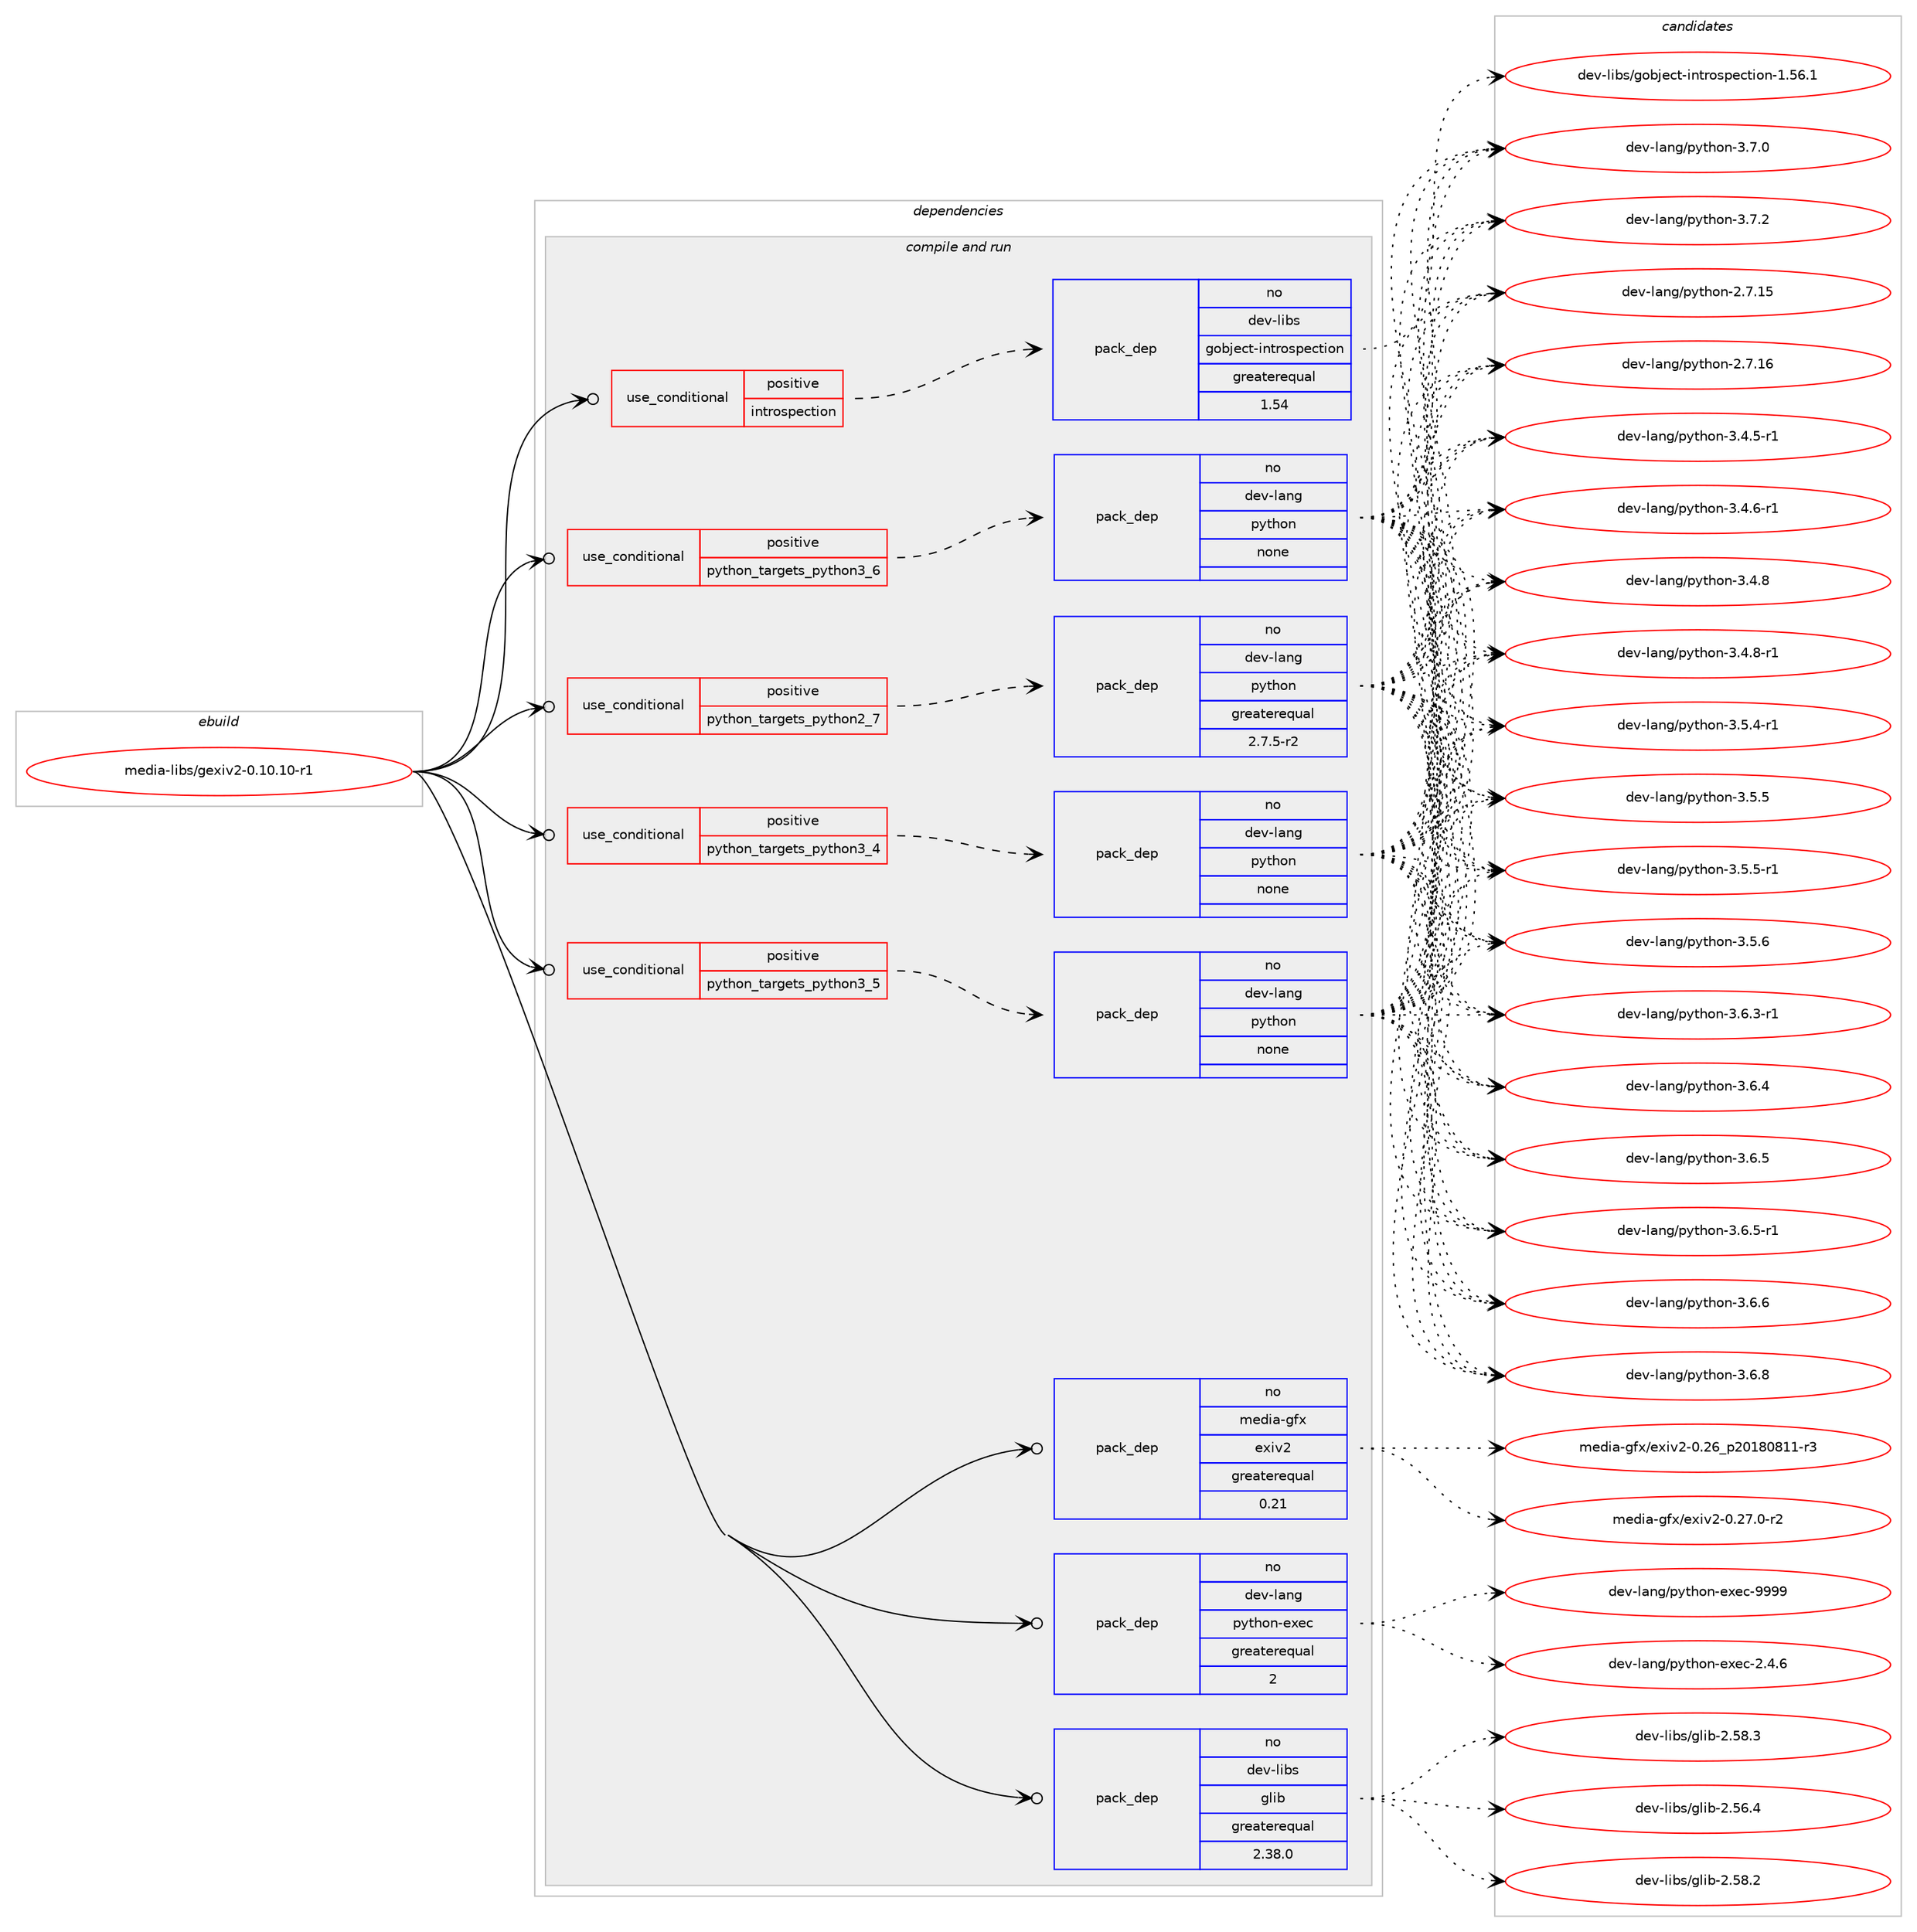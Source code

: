 digraph prolog {

# *************
# Graph options
# *************

newrank=true;
concentrate=true;
compound=true;
graph [rankdir=LR,fontname=Helvetica,fontsize=10,ranksep=1.5];#, ranksep=2.5, nodesep=0.2];
edge  [arrowhead=vee];
node  [fontname=Helvetica,fontsize=10];

# **********
# The ebuild
# **********

subgraph cluster_leftcol {
color=gray;
rank=same;
label=<<i>ebuild</i>>;
id [label="media-libs/gexiv2-0.10.10-r1", color=red, width=4, href="../media-libs/gexiv2-0.10.10-r1.svg"];
}

# ****************
# The dependencies
# ****************

subgraph cluster_midcol {
color=gray;
label=<<i>dependencies</i>>;
subgraph cluster_compile {
fillcolor="#eeeeee";
style=filled;
label=<<i>compile</i>>;
}
subgraph cluster_compileandrun {
fillcolor="#eeeeee";
style=filled;
label=<<i>compile and run</i>>;
subgraph cond433972 {
dependency1610657 [label=<<TABLE BORDER="0" CELLBORDER="1" CELLSPACING="0" CELLPADDING="4"><TR><TD ROWSPAN="3" CELLPADDING="10">use_conditional</TD></TR><TR><TD>positive</TD></TR><TR><TD>introspection</TD></TR></TABLE>>, shape=none, color=red];
subgraph pack1150970 {
dependency1610658 [label=<<TABLE BORDER="0" CELLBORDER="1" CELLSPACING="0" CELLPADDING="4" WIDTH="220"><TR><TD ROWSPAN="6" CELLPADDING="30">pack_dep</TD></TR><TR><TD WIDTH="110">no</TD></TR><TR><TD>dev-libs</TD></TR><TR><TD>gobject-introspection</TD></TR><TR><TD>greaterequal</TD></TR><TR><TD>1.54</TD></TR></TABLE>>, shape=none, color=blue];
}
dependency1610657:e -> dependency1610658:w [weight=20,style="dashed",arrowhead="vee"];
}
id:e -> dependency1610657:w [weight=20,style="solid",arrowhead="odotvee"];
subgraph cond433973 {
dependency1610659 [label=<<TABLE BORDER="0" CELLBORDER="1" CELLSPACING="0" CELLPADDING="4"><TR><TD ROWSPAN="3" CELLPADDING="10">use_conditional</TD></TR><TR><TD>positive</TD></TR><TR><TD>python_targets_python2_7</TD></TR></TABLE>>, shape=none, color=red];
subgraph pack1150971 {
dependency1610660 [label=<<TABLE BORDER="0" CELLBORDER="1" CELLSPACING="0" CELLPADDING="4" WIDTH="220"><TR><TD ROWSPAN="6" CELLPADDING="30">pack_dep</TD></TR><TR><TD WIDTH="110">no</TD></TR><TR><TD>dev-lang</TD></TR><TR><TD>python</TD></TR><TR><TD>greaterequal</TD></TR><TR><TD>2.7.5-r2</TD></TR></TABLE>>, shape=none, color=blue];
}
dependency1610659:e -> dependency1610660:w [weight=20,style="dashed",arrowhead="vee"];
}
id:e -> dependency1610659:w [weight=20,style="solid",arrowhead="odotvee"];
subgraph cond433974 {
dependency1610661 [label=<<TABLE BORDER="0" CELLBORDER="1" CELLSPACING="0" CELLPADDING="4"><TR><TD ROWSPAN="3" CELLPADDING="10">use_conditional</TD></TR><TR><TD>positive</TD></TR><TR><TD>python_targets_python3_4</TD></TR></TABLE>>, shape=none, color=red];
subgraph pack1150972 {
dependency1610662 [label=<<TABLE BORDER="0" CELLBORDER="1" CELLSPACING="0" CELLPADDING="4" WIDTH="220"><TR><TD ROWSPAN="6" CELLPADDING="30">pack_dep</TD></TR><TR><TD WIDTH="110">no</TD></TR><TR><TD>dev-lang</TD></TR><TR><TD>python</TD></TR><TR><TD>none</TD></TR><TR><TD></TD></TR></TABLE>>, shape=none, color=blue];
}
dependency1610661:e -> dependency1610662:w [weight=20,style="dashed",arrowhead="vee"];
}
id:e -> dependency1610661:w [weight=20,style="solid",arrowhead="odotvee"];
subgraph cond433975 {
dependency1610663 [label=<<TABLE BORDER="0" CELLBORDER="1" CELLSPACING="0" CELLPADDING="4"><TR><TD ROWSPAN="3" CELLPADDING="10">use_conditional</TD></TR><TR><TD>positive</TD></TR><TR><TD>python_targets_python3_5</TD></TR></TABLE>>, shape=none, color=red];
subgraph pack1150973 {
dependency1610664 [label=<<TABLE BORDER="0" CELLBORDER="1" CELLSPACING="0" CELLPADDING="4" WIDTH="220"><TR><TD ROWSPAN="6" CELLPADDING="30">pack_dep</TD></TR><TR><TD WIDTH="110">no</TD></TR><TR><TD>dev-lang</TD></TR><TR><TD>python</TD></TR><TR><TD>none</TD></TR><TR><TD></TD></TR></TABLE>>, shape=none, color=blue];
}
dependency1610663:e -> dependency1610664:w [weight=20,style="dashed",arrowhead="vee"];
}
id:e -> dependency1610663:w [weight=20,style="solid",arrowhead="odotvee"];
subgraph cond433976 {
dependency1610665 [label=<<TABLE BORDER="0" CELLBORDER="1" CELLSPACING="0" CELLPADDING="4"><TR><TD ROWSPAN="3" CELLPADDING="10">use_conditional</TD></TR><TR><TD>positive</TD></TR><TR><TD>python_targets_python3_6</TD></TR></TABLE>>, shape=none, color=red];
subgraph pack1150974 {
dependency1610666 [label=<<TABLE BORDER="0" CELLBORDER="1" CELLSPACING="0" CELLPADDING="4" WIDTH="220"><TR><TD ROWSPAN="6" CELLPADDING="30">pack_dep</TD></TR><TR><TD WIDTH="110">no</TD></TR><TR><TD>dev-lang</TD></TR><TR><TD>python</TD></TR><TR><TD>none</TD></TR><TR><TD></TD></TR></TABLE>>, shape=none, color=blue];
}
dependency1610665:e -> dependency1610666:w [weight=20,style="dashed",arrowhead="vee"];
}
id:e -> dependency1610665:w [weight=20,style="solid",arrowhead="odotvee"];
subgraph pack1150975 {
dependency1610667 [label=<<TABLE BORDER="0" CELLBORDER="1" CELLSPACING="0" CELLPADDING="4" WIDTH="220"><TR><TD ROWSPAN="6" CELLPADDING="30">pack_dep</TD></TR><TR><TD WIDTH="110">no</TD></TR><TR><TD>dev-lang</TD></TR><TR><TD>python-exec</TD></TR><TR><TD>greaterequal</TD></TR><TR><TD>2</TD></TR></TABLE>>, shape=none, color=blue];
}
id:e -> dependency1610667:w [weight=20,style="solid",arrowhead="odotvee"];
subgraph pack1150976 {
dependency1610668 [label=<<TABLE BORDER="0" CELLBORDER="1" CELLSPACING="0" CELLPADDING="4" WIDTH="220"><TR><TD ROWSPAN="6" CELLPADDING="30">pack_dep</TD></TR><TR><TD WIDTH="110">no</TD></TR><TR><TD>dev-libs</TD></TR><TR><TD>glib</TD></TR><TR><TD>greaterequal</TD></TR><TR><TD>2.38.0</TD></TR></TABLE>>, shape=none, color=blue];
}
id:e -> dependency1610668:w [weight=20,style="solid",arrowhead="odotvee"];
subgraph pack1150977 {
dependency1610669 [label=<<TABLE BORDER="0" CELLBORDER="1" CELLSPACING="0" CELLPADDING="4" WIDTH="220"><TR><TD ROWSPAN="6" CELLPADDING="30">pack_dep</TD></TR><TR><TD WIDTH="110">no</TD></TR><TR><TD>media-gfx</TD></TR><TR><TD>exiv2</TD></TR><TR><TD>greaterequal</TD></TR><TR><TD>0.21</TD></TR></TABLE>>, shape=none, color=blue];
}
id:e -> dependency1610669:w [weight=20,style="solid",arrowhead="odotvee"];
}
subgraph cluster_run {
fillcolor="#eeeeee";
style=filled;
label=<<i>run</i>>;
}
}

# **************
# The candidates
# **************

subgraph cluster_choices {
rank=same;
color=gray;
label=<<i>candidates</i>>;

subgraph choice1150970 {
color=black;
nodesep=1;
choice1001011184510810598115471031119810610199116451051101161141111151121019911610511111045494653544649 [label="dev-libs/gobject-introspection-1.56.1", color=red, width=4,href="../dev-libs/gobject-introspection-1.56.1.svg"];
dependency1610658:e -> choice1001011184510810598115471031119810610199116451051101161141111151121019911610511111045494653544649:w [style=dotted,weight="100"];
}
subgraph choice1150971 {
color=black;
nodesep=1;
choice10010111845108971101034711212111610411111045504655464953 [label="dev-lang/python-2.7.15", color=red, width=4,href="../dev-lang/python-2.7.15.svg"];
choice10010111845108971101034711212111610411111045504655464954 [label="dev-lang/python-2.7.16", color=red, width=4,href="../dev-lang/python-2.7.16.svg"];
choice1001011184510897110103471121211161041111104551465246534511449 [label="dev-lang/python-3.4.5-r1", color=red, width=4,href="../dev-lang/python-3.4.5-r1.svg"];
choice1001011184510897110103471121211161041111104551465246544511449 [label="dev-lang/python-3.4.6-r1", color=red, width=4,href="../dev-lang/python-3.4.6-r1.svg"];
choice100101118451089711010347112121116104111110455146524656 [label="dev-lang/python-3.4.8", color=red, width=4,href="../dev-lang/python-3.4.8.svg"];
choice1001011184510897110103471121211161041111104551465246564511449 [label="dev-lang/python-3.4.8-r1", color=red, width=4,href="../dev-lang/python-3.4.8-r1.svg"];
choice1001011184510897110103471121211161041111104551465346524511449 [label="dev-lang/python-3.5.4-r1", color=red, width=4,href="../dev-lang/python-3.5.4-r1.svg"];
choice100101118451089711010347112121116104111110455146534653 [label="dev-lang/python-3.5.5", color=red, width=4,href="../dev-lang/python-3.5.5.svg"];
choice1001011184510897110103471121211161041111104551465346534511449 [label="dev-lang/python-3.5.5-r1", color=red, width=4,href="../dev-lang/python-3.5.5-r1.svg"];
choice100101118451089711010347112121116104111110455146534654 [label="dev-lang/python-3.5.6", color=red, width=4,href="../dev-lang/python-3.5.6.svg"];
choice1001011184510897110103471121211161041111104551465446514511449 [label="dev-lang/python-3.6.3-r1", color=red, width=4,href="../dev-lang/python-3.6.3-r1.svg"];
choice100101118451089711010347112121116104111110455146544652 [label="dev-lang/python-3.6.4", color=red, width=4,href="../dev-lang/python-3.6.4.svg"];
choice100101118451089711010347112121116104111110455146544653 [label="dev-lang/python-3.6.5", color=red, width=4,href="../dev-lang/python-3.6.5.svg"];
choice1001011184510897110103471121211161041111104551465446534511449 [label="dev-lang/python-3.6.5-r1", color=red, width=4,href="../dev-lang/python-3.6.5-r1.svg"];
choice100101118451089711010347112121116104111110455146544654 [label="dev-lang/python-3.6.6", color=red, width=4,href="../dev-lang/python-3.6.6.svg"];
choice100101118451089711010347112121116104111110455146544656 [label="dev-lang/python-3.6.8", color=red, width=4,href="../dev-lang/python-3.6.8.svg"];
choice100101118451089711010347112121116104111110455146554648 [label="dev-lang/python-3.7.0", color=red, width=4,href="../dev-lang/python-3.7.0.svg"];
choice100101118451089711010347112121116104111110455146554650 [label="dev-lang/python-3.7.2", color=red, width=4,href="../dev-lang/python-3.7.2.svg"];
dependency1610660:e -> choice10010111845108971101034711212111610411111045504655464953:w [style=dotted,weight="100"];
dependency1610660:e -> choice10010111845108971101034711212111610411111045504655464954:w [style=dotted,weight="100"];
dependency1610660:e -> choice1001011184510897110103471121211161041111104551465246534511449:w [style=dotted,weight="100"];
dependency1610660:e -> choice1001011184510897110103471121211161041111104551465246544511449:w [style=dotted,weight="100"];
dependency1610660:e -> choice100101118451089711010347112121116104111110455146524656:w [style=dotted,weight="100"];
dependency1610660:e -> choice1001011184510897110103471121211161041111104551465246564511449:w [style=dotted,weight="100"];
dependency1610660:e -> choice1001011184510897110103471121211161041111104551465346524511449:w [style=dotted,weight="100"];
dependency1610660:e -> choice100101118451089711010347112121116104111110455146534653:w [style=dotted,weight="100"];
dependency1610660:e -> choice1001011184510897110103471121211161041111104551465346534511449:w [style=dotted,weight="100"];
dependency1610660:e -> choice100101118451089711010347112121116104111110455146534654:w [style=dotted,weight="100"];
dependency1610660:e -> choice1001011184510897110103471121211161041111104551465446514511449:w [style=dotted,weight="100"];
dependency1610660:e -> choice100101118451089711010347112121116104111110455146544652:w [style=dotted,weight="100"];
dependency1610660:e -> choice100101118451089711010347112121116104111110455146544653:w [style=dotted,weight="100"];
dependency1610660:e -> choice1001011184510897110103471121211161041111104551465446534511449:w [style=dotted,weight="100"];
dependency1610660:e -> choice100101118451089711010347112121116104111110455146544654:w [style=dotted,weight="100"];
dependency1610660:e -> choice100101118451089711010347112121116104111110455146544656:w [style=dotted,weight="100"];
dependency1610660:e -> choice100101118451089711010347112121116104111110455146554648:w [style=dotted,weight="100"];
dependency1610660:e -> choice100101118451089711010347112121116104111110455146554650:w [style=dotted,weight="100"];
}
subgraph choice1150972 {
color=black;
nodesep=1;
choice10010111845108971101034711212111610411111045504655464953 [label="dev-lang/python-2.7.15", color=red, width=4,href="../dev-lang/python-2.7.15.svg"];
choice10010111845108971101034711212111610411111045504655464954 [label="dev-lang/python-2.7.16", color=red, width=4,href="../dev-lang/python-2.7.16.svg"];
choice1001011184510897110103471121211161041111104551465246534511449 [label="dev-lang/python-3.4.5-r1", color=red, width=4,href="../dev-lang/python-3.4.5-r1.svg"];
choice1001011184510897110103471121211161041111104551465246544511449 [label="dev-lang/python-3.4.6-r1", color=red, width=4,href="../dev-lang/python-3.4.6-r1.svg"];
choice100101118451089711010347112121116104111110455146524656 [label="dev-lang/python-3.4.8", color=red, width=4,href="../dev-lang/python-3.4.8.svg"];
choice1001011184510897110103471121211161041111104551465246564511449 [label="dev-lang/python-3.4.8-r1", color=red, width=4,href="../dev-lang/python-3.4.8-r1.svg"];
choice1001011184510897110103471121211161041111104551465346524511449 [label="dev-lang/python-3.5.4-r1", color=red, width=4,href="../dev-lang/python-3.5.4-r1.svg"];
choice100101118451089711010347112121116104111110455146534653 [label="dev-lang/python-3.5.5", color=red, width=4,href="../dev-lang/python-3.5.5.svg"];
choice1001011184510897110103471121211161041111104551465346534511449 [label="dev-lang/python-3.5.5-r1", color=red, width=4,href="../dev-lang/python-3.5.5-r1.svg"];
choice100101118451089711010347112121116104111110455146534654 [label="dev-lang/python-3.5.6", color=red, width=4,href="../dev-lang/python-3.5.6.svg"];
choice1001011184510897110103471121211161041111104551465446514511449 [label="dev-lang/python-3.6.3-r1", color=red, width=4,href="../dev-lang/python-3.6.3-r1.svg"];
choice100101118451089711010347112121116104111110455146544652 [label="dev-lang/python-3.6.4", color=red, width=4,href="../dev-lang/python-3.6.4.svg"];
choice100101118451089711010347112121116104111110455146544653 [label="dev-lang/python-3.6.5", color=red, width=4,href="../dev-lang/python-3.6.5.svg"];
choice1001011184510897110103471121211161041111104551465446534511449 [label="dev-lang/python-3.6.5-r1", color=red, width=4,href="../dev-lang/python-3.6.5-r1.svg"];
choice100101118451089711010347112121116104111110455146544654 [label="dev-lang/python-3.6.6", color=red, width=4,href="../dev-lang/python-3.6.6.svg"];
choice100101118451089711010347112121116104111110455146544656 [label="dev-lang/python-3.6.8", color=red, width=4,href="../dev-lang/python-3.6.8.svg"];
choice100101118451089711010347112121116104111110455146554648 [label="dev-lang/python-3.7.0", color=red, width=4,href="../dev-lang/python-3.7.0.svg"];
choice100101118451089711010347112121116104111110455146554650 [label="dev-lang/python-3.7.2", color=red, width=4,href="../dev-lang/python-3.7.2.svg"];
dependency1610662:e -> choice10010111845108971101034711212111610411111045504655464953:w [style=dotted,weight="100"];
dependency1610662:e -> choice10010111845108971101034711212111610411111045504655464954:w [style=dotted,weight="100"];
dependency1610662:e -> choice1001011184510897110103471121211161041111104551465246534511449:w [style=dotted,weight="100"];
dependency1610662:e -> choice1001011184510897110103471121211161041111104551465246544511449:w [style=dotted,weight="100"];
dependency1610662:e -> choice100101118451089711010347112121116104111110455146524656:w [style=dotted,weight="100"];
dependency1610662:e -> choice1001011184510897110103471121211161041111104551465246564511449:w [style=dotted,weight="100"];
dependency1610662:e -> choice1001011184510897110103471121211161041111104551465346524511449:w [style=dotted,weight="100"];
dependency1610662:e -> choice100101118451089711010347112121116104111110455146534653:w [style=dotted,weight="100"];
dependency1610662:e -> choice1001011184510897110103471121211161041111104551465346534511449:w [style=dotted,weight="100"];
dependency1610662:e -> choice100101118451089711010347112121116104111110455146534654:w [style=dotted,weight="100"];
dependency1610662:e -> choice1001011184510897110103471121211161041111104551465446514511449:w [style=dotted,weight="100"];
dependency1610662:e -> choice100101118451089711010347112121116104111110455146544652:w [style=dotted,weight="100"];
dependency1610662:e -> choice100101118451089711010347112121116104111110455146544653:w [style=dotted,weight="100"];
dependency1610662:e -> choice1001011184510897110103471121211161041111104551465446534511449:w [style=dotted,weight="100"];
dependency1610662:e -> choice100101118451089711010347112121116104111110455146544654:w [style=dotted,weight="100"];
dependency1610662:e -> choice100101118451089711010347112121116104111110455146544656:w [style=dotted,weight="100"];
dependency1610662:e -> choice100101118451089711010347112121116104111110455146554648:w [style=dotted,weight="100"];
dependency1610662:e -> choice100101118451089711010347112121116104111110455146554650:w [style=dotted,weight="100"];
}
subgraph choice1150973 {
color=black;
nodesep=1;
choice10010111845108971101034711212111610411111045504655464953 [label="dev-lang/python-2.7.15", color=red, width=4,href="../dev-lang/python-2.7.15.svg"];
choice10010111845108971101034711212111610411111045504655464954 [label="dev-lang/python-2.7.16", color=red, width=4,href="../dev-lang/python-2.7.16.svg"];
choice1001011184510897110103471121211161041111104551465246534511449 [label="dev-lang/python-3.4.5-r1", color=red, width=4,href="../dev-lang/python-3.4.5-r1.svg"];
choice1001011184510897110103471121211161041111104551465246544511449 [label="dev-lang/python-3.4.6-r1", color=red, width=4,href="../dev-lang/python-3.4.6-r1.svg"];
choice100101118451089711010347112121116104111110455146524656 [label="dev-lang/python-3.4.8", color=red, width=4,href="../dev-lang/python-3.4.8.svg"];
choice1001011184510897110103471121211161041111104551465246564511449 [label="dev-lang/python-3.4.8-r1", color=red, width=4,href="../dev-lang/python-3.4.8-r1.svg"];
choice1001011184510897110103471121211161041111104551465346524511449 [label="dev-lang/python-3.5.4-r1", color=red, width=4,href="../dev-lang/python-3.5.4-r1.svg"];
choice100101118451089711010347112121116104111110455146534653 [label="dev-lang/python-3.5.5", color=red, width=4,href="../dev-lang/python-3.5.5.svg"];
choice1001011184510897110103471121211161041111104551465346534511449 [label="dev-lang/python-3.5.5-r1", color=red, width=4,href="../dev-lang/python-3.5.5-r1.svg"];
choice100101118451089711010347112121116104111110455146534654 [label="dev-lang/python-3.5.6", color=red, width=4,href="../dev-lang/python-3.5.6.svg"];
choice1001011184510897110103471121211161041111104551465446514511449 [label="dev-lang/python-3.6.3-r1", color=red, width=4,href="../dev-lang/python-3.6.3-r1.svg"];
choice100101118451089711010347112121116104111110455146544652 [label="dev-lang/python-3.6.4", color=red, width=4,href="../dev-lang/python-3.6.4.svg"];
choice100101118451089711010347112121116104111110455146544653 [label="dev-lang/python-3.6.5", color=red, width=4,href="../dev-lang/python-3.6.5.svg"];
choice1001011184510897110103471121211161041111104551465446534511449 [label="dev-lang/python-3.6.5-r1", color=red, width=4,href="../dev-lang/python-3.6.5-r1.svg"];
choice100101118451089711010347112121116104111110455146544654 [label="dev-lang/python-3.6.6", color=red, width=4,href="../dev-lang/python-3.6.6.svg"];
choice100101118451089711010347112121116104111110455146544656 [label="dev-lang/python-3.6.8", color=red, width=4,href="../dev-lang/python-3.6.8.svg"];
choice100101118451089711010347112121116104111110455146554648 [label="dev-lang/python-3.7.0", color=red, width=4,href="../dev-lang/python-3.7.0.svg"];
choice100101118451089711010347112121116104111110455146554650 [label="dev-lang/python-3.7.2", color=red, width=4,href="../dev-lang/python-3.7.2.svg"];
dependency1610664:e -> choice10010111845108971101034711212111610411111045504655464953:w [style=dotted,weight="100"];
dependency1610664:e -> choice10010111845108971101034711212111610411111045504655464954:w [style=dotted,weight="100"];
dependency1610664:e -> choice1001011184510897110103471121211161041111104551465246534511449:w [style=dotted,weight="100"];
dependency1610664:e -> choice1001011184510897110103471121211161041111104551465246544511449:w [style=dotted,weight="100"];
dependency1610664:e -> choice100101118451089711010347112121116104111110455146524656:w [style=dotted,weight="100"];
dependency1610664:e -> choice1001011184510897110103471121211161041111104551465246564511449:w [style=dotted,weight="100"];
dependency1610664:e -> choice1001011184510897110103471121211161041111104551465346524511449:w [style=dotted,weight="100"];
dependency1610664:e -> choice100101118451089711010347112121116104111110455146534653:w [style=dotted,weight="100"];
dependency1610664:e -> choice1001011184510897110103471121211161041111104551465346534511449:w [style=dotted,weight="100"];
dependency1610664:e -> choice100101118451089711010347112121116104111110455146534654:w [style=dotted,weight="100"];
dependency1610664:e -> choice1001011184510897110103471121211161041111104551465446514511449:w [style=dotted,weight="100"];
dependency1610664:e -> choice100101118451089711010347112121116104111110455146544652:w [style=dotted,weight="100"];
dependency1610664:e -> choice100101118451089711010347112121116104111110455146544653:w [style=dotted,weight="100"];
dependency1610664:e -> choice1001011184510897110103471121211161041111104551465446534511449:w [style=dotted,weight="100"];
dependency1610664:e -> choice100101118451089711010347112121116104111110455146544654:w [style=dotted,weight="100"];
dependency1610664:e -> choice100101118451089711010347112121116104111110455146544656:w [style=dotted,weight="100"];
dependency1610664:e -> choice100101118451089711010347112121116104111110455146554648:w [style=dotted,weight="100"];
dependency1610664:e -> choice100101118451089711010347112121116104111110455146554650:w [style=dotted,weight="100"];
}
subgraph choice1150974 {
color=black;
nodesep=1;
choice10010111845108971101034711212111610411111045504655464953 [label="dev-lang/python-2.7.15", color=red, width=4,href="../dev-lang/python-2.7.15.svg"];
choice10010111845108971101034711212111610411111045504655464954 [label="dev-lang/python-2.7.16", color=red, width=4,href="../dev-lang/python-2.7.16.svg"];
choice1001011184510897110103471121211161041111104551465246534511449 [label="dev-lang/python-3.4.5-r1", color=red, width=4,href="../dev-lang/python-3.4.5-r1.svg"];
choice1001011184510897110103471121211161041111104551465246544511449 [label="dev-lang/python-3.4.6-r1", color=red, width=4,href="../dev-lang/python-3.4.6-r1.svg"];
choice100101118451089711010347112121116104111110455146524656 [label="dev-lang/python-3.4.8", color=red, width=4,href="../dev-lang/python-3.4.8.svg"];
choice1001011184510897110103471121211161041111104551465246564511449 [label="dev-lang/python-3.4.8-r1", color=red, width=4,href="../dev-lang/python-3.4.8-r1.svg"];
choice1001011184510897110103471121211161041111104551465346524511449 [label="dev-lang/python-3.5.4-r1", color=red, width=4,href="../dev-lang/python-3.5.4-r1.svg"];
choice100101118451089711010347112121116104111110455146534653 [label="dev-lang/python-3.5.5", color=red, width=4,href="../dev-lang/python-3.5.5.svg"];
choice1001011184510897110103471121211161041111104551465346534511449 [label="dev-lang/python-3.5.5-r1", color=red, width=4,href="../dev-lang/python-3.5.5-r1.svg"];
choice100101118451089711010347112121116104111110455146534654 [label="dev-lang/python-3.5.6", color=red, width=4,href="../dev-lang/python-3.5.6.svg"];
choice1001011184510897110103471121211161041111104551465446514511449 [label="dev-lang/python-3.6.3-r1", color=red, width=4,href="../dev-lang/python-3.6.3-r1.svg"];
choice100101118451089711010347112121116104111110455146544652 [label="dev-lang/python-3.6.4", color=red, width=4,href="../dev-lang/python-3.6.4.svg"];
choice100101118451089711010347112121116104111110455146544653 [label="dev-lang/python-3.6.5", color=red, width=4,href="../dev-lang/python-3.6.5.svg"];
choice1001011184510897110103471121211161041111104551465446534511449 [label="dev-lang/python-3.6.5-r1", color=red, width=4,href="../dev-lang/python-3.6.5-r1.svg"];
choice100101118451089711010347112121116104111110455146544654 [label="dev-lang/python-3.6.6", color=red, width=4,href="../dev-lang/python-3.6.6.svg"];
choice100101118451089711010347112121116104111110455146544656 [label="dev-lang/python-3.6.8", color=red, width=4,href="../dev-lang/python-3.6.8.svg"];
choice100101118451089711010347112121116104111110455146554648 [label="dev-lang/python-3.7.0", color=red, width=4,href="../dev-lang/python-3.7.0.svg"];
choice100101118451089711010347112121116104111110455146554650 [label="dev-lang/python-3.7.2", color=red, width=4,href="../dev-lang/python-3.7.2.svg"];
dependency1610666:e -> choice10010111845108971101034711212111610411111045504655464953:w [style=dotted,weight="100"];
dependency1610666:e -> choice10010111845108971101034711212111610411111045504655464954:w [style=dotted,weight="100"];
dependency1610666:e -> choice1001011184510897110103471121211161041111104551465246534511449:w [style=dotted,weight="100"];
dependency1610666:e -> choice1001011184510897110103471121211161041111104551465246544511449:w [style=dotted,weight="100"];
dependency1610666:e -> choice100101118451089711010347112121116104111110455146524656:w [style=dotted,weight="100"];
dependency1610666:e -> choice1001011184510897110103471121211161041111104551465246564511449:w [style=dotted,weight="100"];
dependency1610666:e -> choice1001011184510897110103471121211161041111104551465346524511449:w [style=dotted,weight="100"];
dependency1610666:e -> choice100101118451089711010347112121116104111110455146534653:w [style=dotted,weight="100"];
dependency1610666:e -> choice1001011184510897110103471121211161041111104551465346534511449:w [style=dotted,weight="100"];
dependency1610666:e -> choice100101118451089711010347112121116104111110455146534654:w [style=dotted,weight="100"];
dependency1610666:e -> choice1001011184510897110103471121211161041111104551465446514511449:w [style=dotted,weight="100"];
dependency1610666:e -> choice100101118451089711010347112121116104111110455146544652:w [style=dotted,weight="100"];
dependency1610666:e -> choice100101118451089711010347112121116104111110455146544653:w [style=dotted,weight="100"];
dependency1610666:e -> choice1001011184510897110103471121211161041111104551465446534511449:w [style=dotted,weight="100"];
dependency1610666:e -> choice100101118451089711010347112121116104111110455146544654:w [style=dotted,weight="100"];
dependency1610666:e -> choice100101118451089711010347112121116104111110455146544656:w [style=dotted,weight="100"];
dependency1610666:e -> choice100101118451089711010347112121116104111110455146554648:w [style=dotted,weight="100"];
dependency1610666:e -> choice100101118451089711010347112121116104111110455146554650:w [style=dotted,weight="100"];
}
subgraph choice1150975 {
color=black;
nodesep=1;
choice1001011184510897110103471121211161041111104510112010199455046524654 [label="dev-lang/python-exec-2.4.6", color=red, width=4,href="../dev-lang/python-exec-2.4.6.svg"];
choice10010111845108971101034711212111610411111045101120101994557575757 [label="dev-lang/python-exec-9999", color=red, width=4,href="../dev-lang/python-exec-9999.svg"];
dependency1610667:e -> choice1001011184510897110103471121211161041111104510112010199455046524654:w [style=dotted,weight="100"];
dependency1610667:e -> choice10010111845108971101034711212111610411111045101120101994557575757:w [style=dotted,weight="100"];
}
subgraph choice1150976 {
color=black;
nodesep=1;
choice1001011184510810598115471031081059845504653544652 [label="dev-libs/glib-2.56.4", color=red, width=4,href="../dev-libs/glib-2.56.4.svg"];
choice1001011184510810598115471031081059845504653564650 [label="dev-libs/glib-2.58.2", color=red, width=4,href="../dev-libs/glib-2.58.2.svg"];
choice1001011184510810598115471031081059845504653564651 [label="dev-libs/glib-2.58.3", color=red, width=4,href="../dev-libs/glib-2.58.3.svg"];
dependency1610668:e -> choice1001011184510810598115471031081059845504653544652:w [style=dotted,weight="100"];
dependency1610668:e -> choice1001011184510810598115471031081059845504653564650:w [style=dotted,weight="100"];
dependency1610668:e -> choice1001011184510810598115471031081059845504653564651:w [style=dotted,weight="100"];
}
subgraph choice1150977 {
color=black;
nodesep=1;
choice1091011001059745103102120471011201051185045484650549511250484956485649494511451 [label="media-gfx/exiv2-0.26_p20180811-r3", color=red, width=4,href="../media-gfx/exiv2-0.26_p20180811-r3.svg"];
choice10910110010597451031021204710112010511850454846505546484511450 [label="media-gfx/exiv2-0.27.0-r2", color=red, width=4,href="../media-gfx/exiv2-0.27.0-r2.svg"];
dependency1610669:e -> choice1091011001059745103102120471011201051185045484650549511250484956485649494511451:w [style=dotted,weight="100"];
dependency1610669:e -> choice10910110010597451031021204710112010511850454846505546484511450:w [style=dotted,weight="100"];
}
}

}
